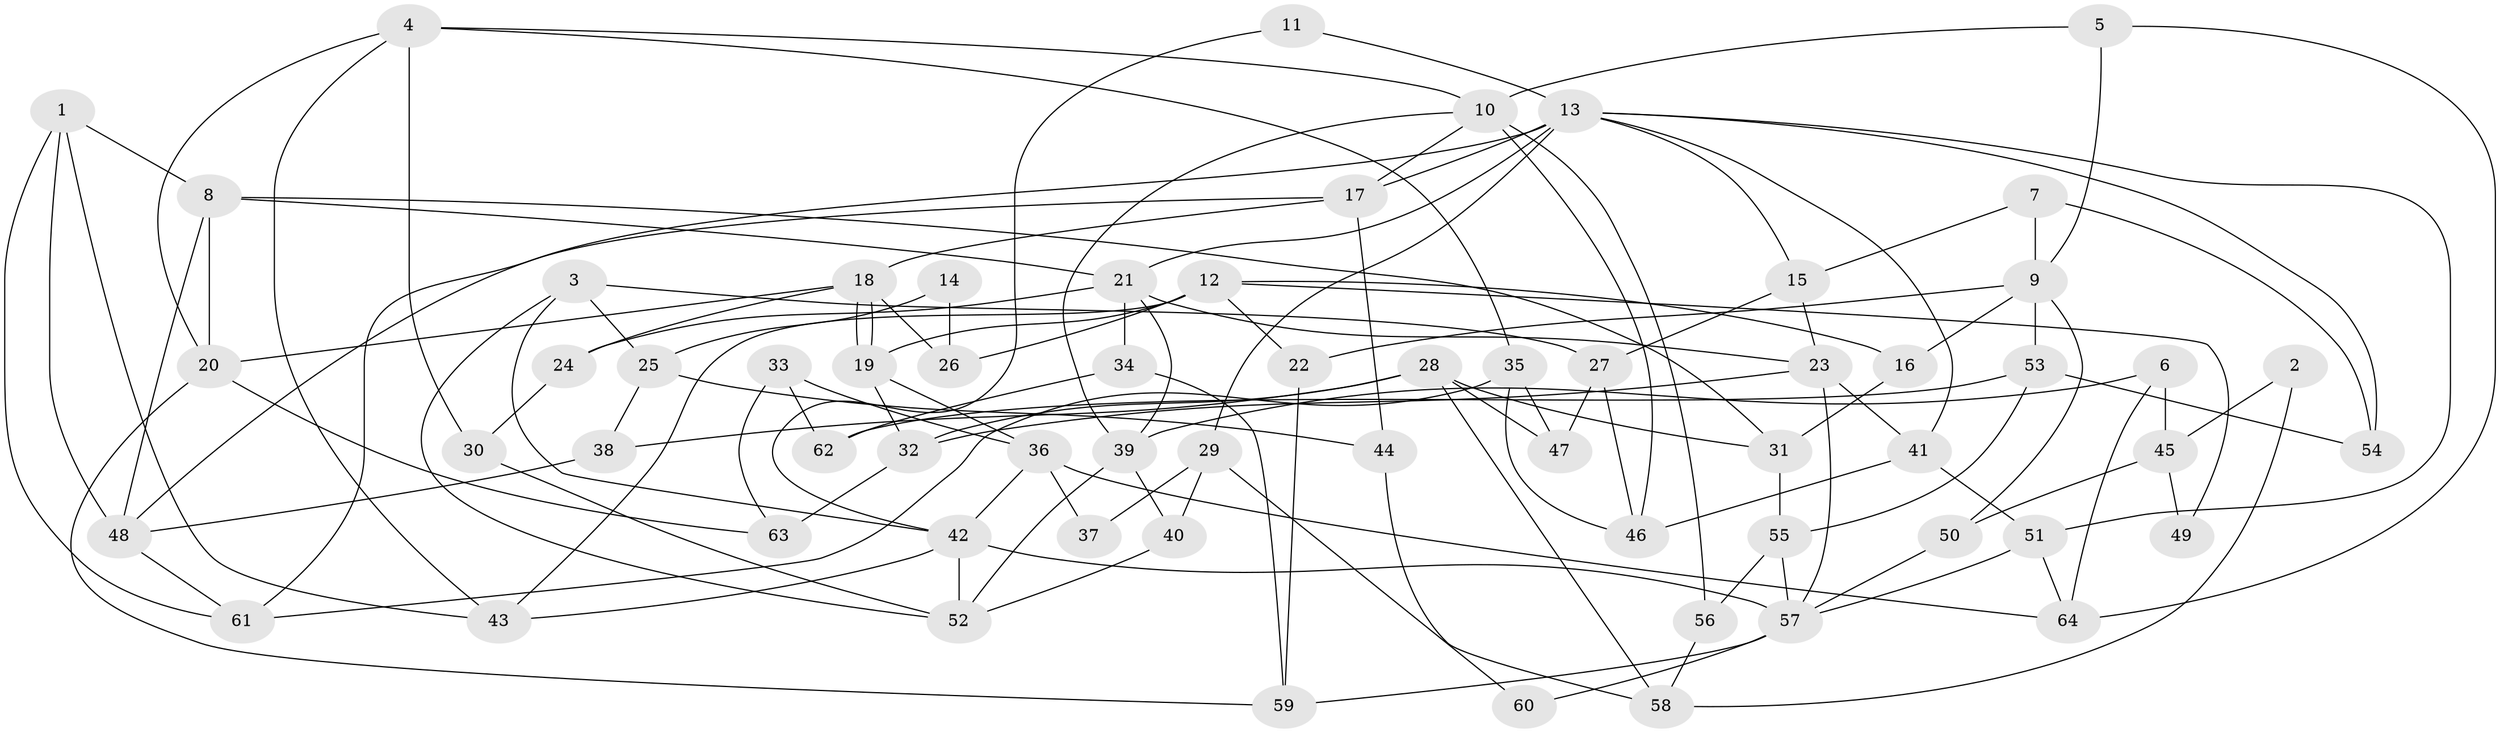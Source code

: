 // coarse degree distribution, {6: 0.1875, 7: 0.15625, 9: 0.03125, 8: 0.09375, 3: 0.0625, 4: 0.3125, 5: 0.125, 2: 0.03125}
// Generated by graph-tools (version 1.1) at 2025/37/03/04/25 23:37:13]
// undirected, 64 vertices, 128 edges
graph export_dot {
  node [color=gray90,style=filled];
  1;
  2;
  3;
  4;
  5;
  6;
  7;
  8;
  9;
  10;
  11;
  12;
  13;
  14;
  15;
  16;
  17;
  18;
  19;
  20;
  21;
  22;
  23;
  24;
  25;
  26;
  27;
  28;
  29;
  30;
  31;
  32;
  33;
  34;
  35;
  36;
  37;
  38;
  39;
  40;
  41;
  42;
  43;
  44;
  45;
  46;
  47;
  48;
  49;
  50;
  51;
  52;
  53;
  54;
  55;
  56;
  57;
  58;
  59;
  60;
  61;
  62;
  63;
  64;
  1 -- 8;
  1 -- 48;
  1 -- 43;
  1 -- 61;
  2 -- 45;
  2 -- 58;
  3 -- 27;
  3 -- 52;
  3 -- 25;
  3 -- 42;
  4 -- 10;
  4 -- 43;
  4 -- 20;
  4 -- 30;
  4 -- 35;
  5 -- 64;
  5 -- 10;
  5 -- 9;
  6 -- 64;
  6 -- 39;
  6 -- 45;
  7 -- 9;
  7 -- 54;
  7 -- 15;
  8 -- 21;
  8 -- 48;
  8 -- 20;
  8 -- 31;
  9 -- 16;
  9 -- 22;
  9 -- 50;
  9 -- 53;
  10 -- 46;
  10 -- 17;
  10 -- 39;
  10 -- 56;
  11 -- 13;
  11 -- 42;
  12 -- 43;
  12 -- 19;
  12 -- 16;
  12 -- 22;
  12 -- 26;
  12 -- 49;
  13 -- 15;
  13 -- 21;
  13 -- 17;
  13 -- 29;
  13 -- 41;
  13 -- 51;
  13 -- 54;
  13 -- 61;
  14 -- 25;
  14 -- 26;
  15 -- 23;
  15 -- 27;
  16 -- 31;
  17 -- 18;
  17 -- 44;
  17 -- 48;
  18 -- 19;
  18 -- 19;
  18 -- 20;
  18 -- 24;
  18 -- 26;
  19 -- 36;
  19 -- 32;
  20 -- 59;
  20 -- 63;
  21 -- 39;
  21 -- 23;
  21 -- 24;
  21 -- 34;
  22 -- 59;
  23 -- 32;
  23 -- 41;
  23 -- 57;
  24 -- 30;
  25 -- 38;
  25 -- 44;
  27 -- 46;
  27 -- 47;
  28 -- 47;
  28 -- 58;
  28 -- 31;
  28 -- 32;
  28 -- 38;
  29 -- 40;
  29 -- 37;
  29 -- 60;
  30 -- 52;
  31 -- 55;
  32 -- 63;
  33 -- 62;
  33 -- 63;
  33 -- 36;
  34 -- 59;
  34 -- 62;
  35 -- 61;
  35 -- 46;
  35 -- 47;
  36 -- 42;
  36 -- 37;
  36 -- 64;
  38 -- 48;
  39 -- 52;
  39 -- 40;
  40 -- 52;
  41 -- 51;
  41 -- 46;
  42 -- 57;
  42 -- 43;
  42 -- 52;
  44 -- 58;
  45 -- 50;
  45 -- 49;
  48 -- 61;
  50 -- 57;
  51 -- 57;
  51 -- 64;
  53 -- 55;
  53 -- 54;
  53 -- 62;
  55 -- 57;
  55 -- 56;
  56 -- 58;
  57 -- 59;
  57 -- 60;
}
